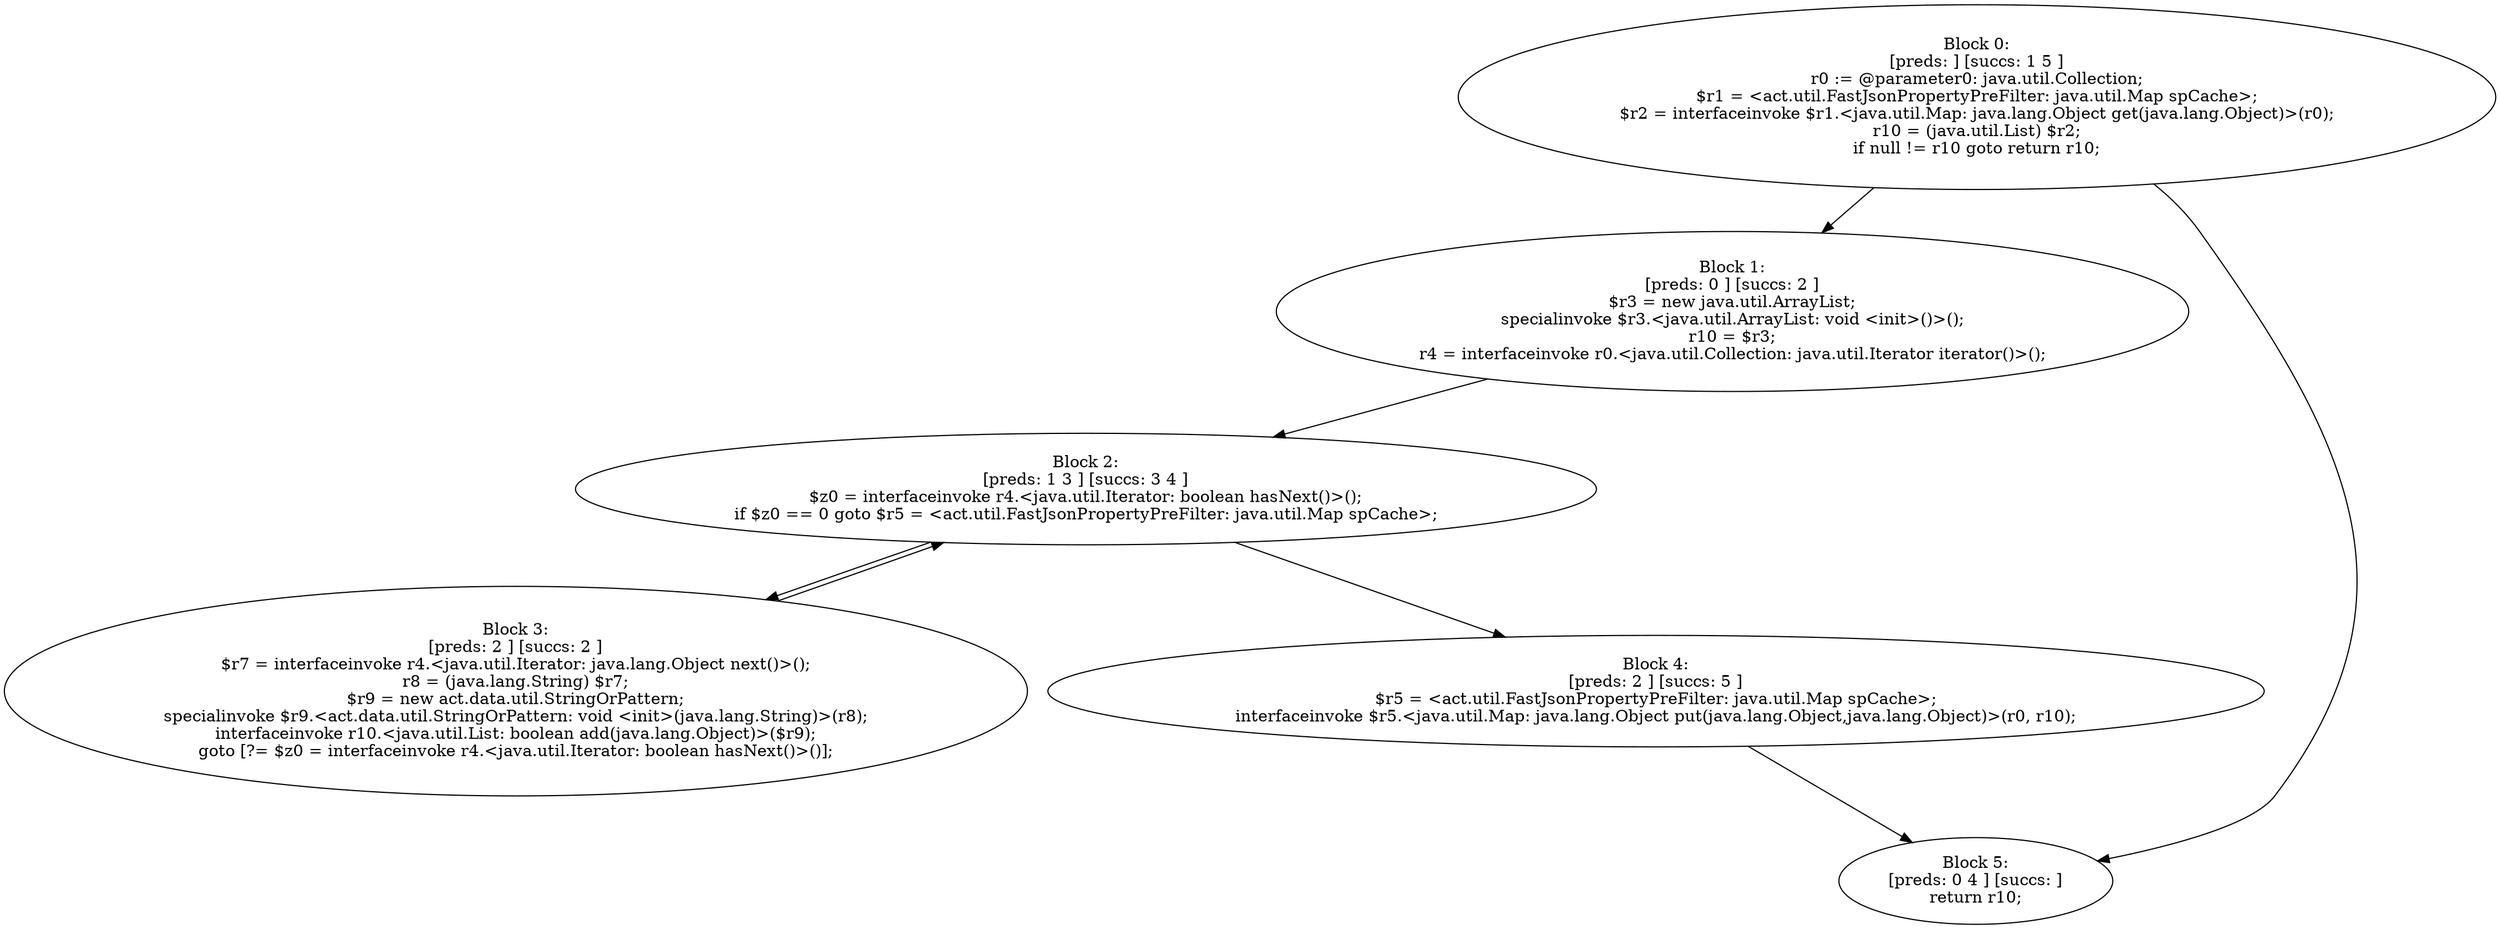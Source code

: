 digraph "unitGraph" {
    "Block 0:
[preds: ] [succs: 1 5 ]
r0 := @parameter0: java.util.Collection;
$r1 = <act.util.FastJsonPropertyPreFilter: java.util.Map spCache>;
$r2 = interfaceinvoke $r1.<java.util.Map: java.lang.Object get(java.lang.Object)>(r0);
r10 = (java.util.List) $r2;
if null != r10 goto return r10;
"
    "Block 1:
[preds: 0 ] [succs: 2 ]
$r3 = new java.util.ArrayList;
specialinvoke $r3.<java.util.ArrayList: void <init>()>();
r10 = $r3;
r4 = interfaceinvoke r0.<java.util.Collection: java.util.Iterator iterator()>();
"
    "Block 2:
[preds: 1 3 ] [succs: 3 4 ]
$z0 = interfaceinvoke r4.<java.util.Iterator: boolean hasNext()>();
if $z0 == 0 goto $r5 = <act.util.FastJsonPropertyPreFilter: java.util.Map spCache>;
"
    "Block 3:
[preds: 2 ] [succs: 2 ]
$r7 = interfaceinvoke r4.<java.util.Iterator: java.lang.Object next()>();
r8 = (java.lang.String) $r7;
$r9 = new act.data.util.StringOrPattern;
specialinvoke $r9.<act.data.util.StringOrPattern: void <init>(java.lang.String)>(r8);
interfaceinvoke r10.<java.util.List: boolean add(java.lang.Object)>($r9);
goto [?= $z0 = interfaceinvoke r4.<java.util.Iterator: boolean hasNext()>()];
"
    "Block 4:
[preds: 2 ] [succs: 5 ]
$r5 = <act.util.FastJsonPropertyPreFilter: java.util.Map spCache>;
interfaceinvoke $r5.<java.util.Map: java.lang.Object put(java.lang.Object,java.lang.Object)>(r0, r10);
"
    "Block 5:
[preds: 0 4 ] [succs: ]
return r10;
"
    "Block 0:
[preds: ] [succs: 1 5 ]
r0 := @parameter0: java.util.Collection;
$r1 = <act.util.FastJsonPropertyPreFilter: java.util.Map spCache>;
$r2 = interfaceinvoke $r1.<java.util.Map: java.lang.Object get(java.lang.Object)>(r0);
r10 = (java.util.List) $r2;
if null != r10 goto return r10;
"->"Block 1:
[preds: 0 ] [succs: 2 ]
$r3 = new java.util.ArrayList;
specialinvoke $r3.<java.util.ArrayList: void <init>()>();
r10 = $r3;
r4 = interfaceinvoke r0.<java.util.Collection: java.util.Iterator iterator()>();
";
    "Block 0:
[preds: ] [succs: 1 5 ]
r0 := @parameter0: java.util.Collection;
$r1 = <act.util.FastJsonPropertyPreFilter: java.util.Map spCache>;
$r2 = interfaceinvoke $r1.<java.util.Map: java.lang.Object get(java.lang.Object)>(r0);
r10 = (java.util.List) $r2;
if null != r10 goto return r10;
"->"Block 5:
[preds: 0 4 ] [succs: ]
return r10;
";
    "Block 1:
[preds: 0 ] [succs: 2 ]
$r3 = new java.util.ArrayList;
specialinvoke $r3.<java.util.ArrayList: void <init>()>();
r10 = $r3;
r4 = interfaceinvoke r0.<java.util.Collection: java.util.Iterator iterator()>();
"->"Block 2:
[preds: 1 3 ] [succs: 3 4 ]
$z0 = interfaceinvoke r4.<java.util.Iterator: boolean hasNext()>();
if $z0 == 0 goto $r5 = <act.util.FastJsonPropertyPreFilter: java.util.Map spCache>;
";
    "Block 2:
[preds: 1 3 ] [succs: 3 4 ]
$z0 = interfaceinvoke r4.<java.util.Iterator: boolean hasNext()>();
if $z0 == 0 goto $r5 = <act.util.FastJsonPropertyPreFilter: java.util.Map spCache>;
"->"Block 3:
[preds: 2 ] [succs: 2 ]
$r7 = interfaceinvoke r4.<java.util.Iterator: java.lang.Object next()>();
r8 = (java.lang.String) $r7;
$r9 = new act.data.util.StringOrPattern;
specialinvoke $r9.<act.data.util.StringOrPattern: void <init>(java.lang.String)>(r8);
interfaceinvoke r10.<java.util.List: boolean add(java.lang.Object)>($r9);
goto [?= $z0 = interfaceinvoke r4.<java.util.Iterator: boolean hasNext()>()];
";
    "Block 2:
[preds: 1 3 ] [succs: 3 4 ]
$z0 = interfaceinvoke r4.<java.util.Iterator: boolean hasNext()>();
if $z0 == 0 goto $r5 = <act.util.FastJsonPropertyPreFilter: java.util.Map spCache>;
"->"Block 4:
[preds: 2 ] [succs: 5 ]
$r5 = <act.util.FastJsonPropertyPreFilter: java.util.Map spCache>;
interfaceinvoke $r5.<java.util.Map: java.lang.Object put(java.lang.Object,java.lang.Object)>(r0, r10);
";
    "Block 3:
[preds: 2 ] [succs: 2 ]
$r7 = interfaceinvoke r4.<java.util.Iterator: java.lang.Object next()>();
r8 = (java.lang.String) $r7;
$r9 = new act.data.util.StringOrPattern;
specialinvoke $r9.<act.data.util.StringOrPattern: void <init>(java.lang.String)>(r8);
interfaceinvoke r10.<java.util.List: boolean add(java.lang.Object)>($r9);
goto [?= $z0 = interfaceinvoke r4.<java.util.Iterator: boolean hasNext()>()];
"->"Block 2:
[preds: 1 3 ] [succs: 3 4 ]
$z0 = interfaceinvoke r4.<java.util.Iterator: boolean hasNext()>();
if $z0 == 0 goto $r5 = <act.util.FastJsonPropertyPreFilter: java.util.Map spCache>;
";
    "Block 4:
[preds: 2 ] [succs: 5 ]
$r5 = <act.util.FastJsonPropertyPreFilter: java.util.Map spCache>;
interfaceinvoke $r5.<java.util.Map: java.lang.Object put(java.lang.Object,java.lang.Object)>(r0, r10);
"->"Block 5:
[preds: 0 4 ] [succs: ]
return r10;
";
}

